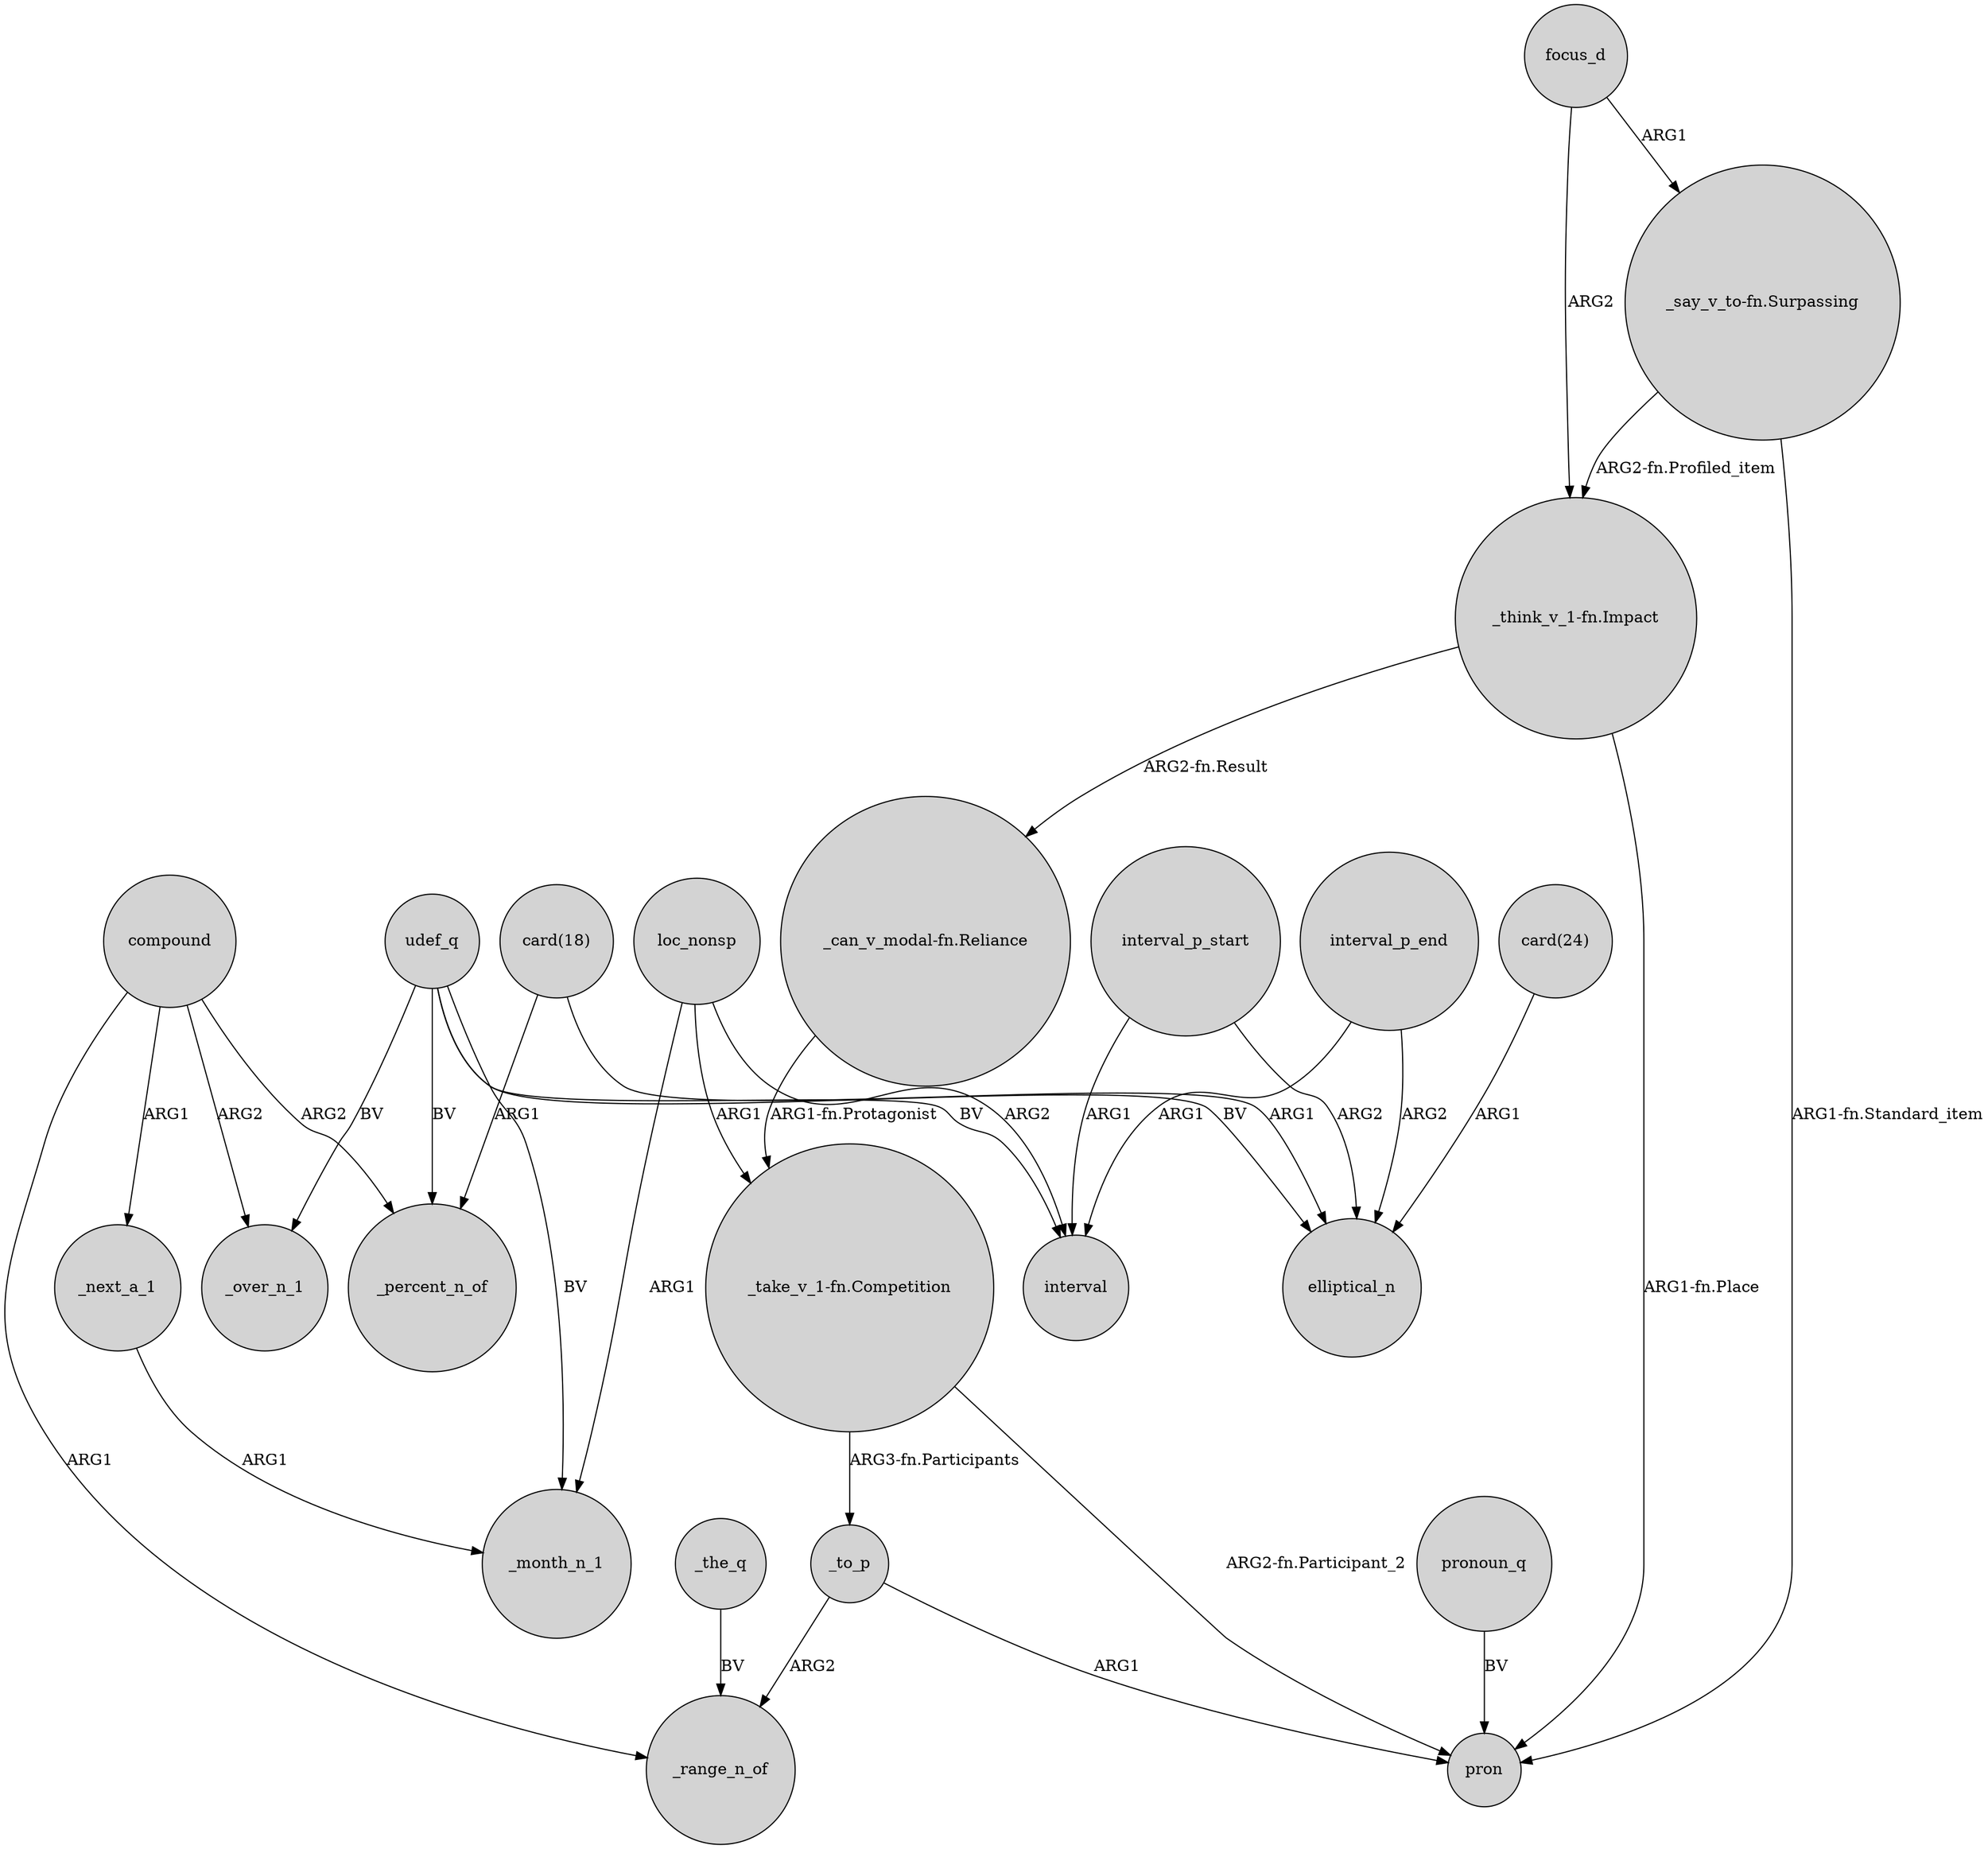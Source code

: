 digraph {
	node [shape=circle style=filled]
	udef_q -> _month_n_1 [label=BV]
	loc_nonsp -> interval [label=ARG2]
	interval_p_end -> elliptical_n [label=ARG2]
	udef_q -> _over_n_1 [label=BV]
	_to_p -> _range_n_of [label=ARG2]
	_the_q -> _range_n_of [label=BV]
	compound -> _over_n_1 [label=ARG2]
	"card(18)" -> _percent_n_of [label=ARG1]
	interval_p_start -> elliptical_n [label=ARG2]
	compound -> _next_a_1 [label=ARG1]
	udef_q -> interval [label=BV]
	focus_d -> "_think_v_1-fn.Impact" [label=ARG2]
	_next_a_1 -> _month_n_1 [label=ARG1]
	"card(18)" -> elliptical_n [label=ARG1]
	"_say_v_to-fn.Surpassing" -> "_think_v_1-fn.Impact" [label="ARG2-fn.Profiled_item"]
	interval_p_start -> interval [label=ARG1]
	"_think_v_1-fn.Impact" -> "_can_v_modal-fn.Reliance" [label="ARG2-fn.Result"]
	"card(24)" -> elliptical_n [label=ARG1]
	compound -> _range_n_of [label=ARG1]
	pronoun_q -> pron [label=BV]
	udef_q -> _percent_n_of [label=BV]
	"_take_v_1-fn.Competition" -> _to_p [label="ARG3-fn.Participants"]
	_to_p -> pron [label=ARG1]
	loc_nonsp -> "_take_v_1-fn.Competition" [label=ARG1]
	compound -> _percent_n_of [label=ARG2]
	interval_p_end -> interval [label=ARG1]
	"_think_v_1-fn.Impact" -> pron [label="ARG1-fn.Place"]
	loc_nonsp -> _month_n_1 [label=ARG1]
	focus_d -> "_say_v_to-fn.Surpassing" [label=ARG1]
	"_take_v_1-fn.Competition" -> pron [label="ARG2-fn.Participant_2"]
	udef_q -> elliptical_n [label=BV]
	"_can_v_modal-fn.Reliance" -> "_take_v_1-fn.Competition" [label="ARG1-fn.Protagonist"]
	"_say_v_to-fn.Surpassing" -> pron [label="ARG1-fn.Standard_item"]
}
